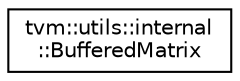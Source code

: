 digraph "Graphical Class Hierarchy"
{
  edge [fontname="Helvetica",fontsize="10",labelfontname="Helvetica",labelfontsize="10"];
  node [fontname="Helvetica",fontsize="10",shape=record];
  rankdir="LR";
  Node0 [label="tvm::utils::internal\l::BufferedMatrix",height=0.2,width=0.4,color="black", fillcolor="white", style="filled",URL="$classtvm_1_1utils_1_1internal_1_1BufferedMatrix.html"];
}
